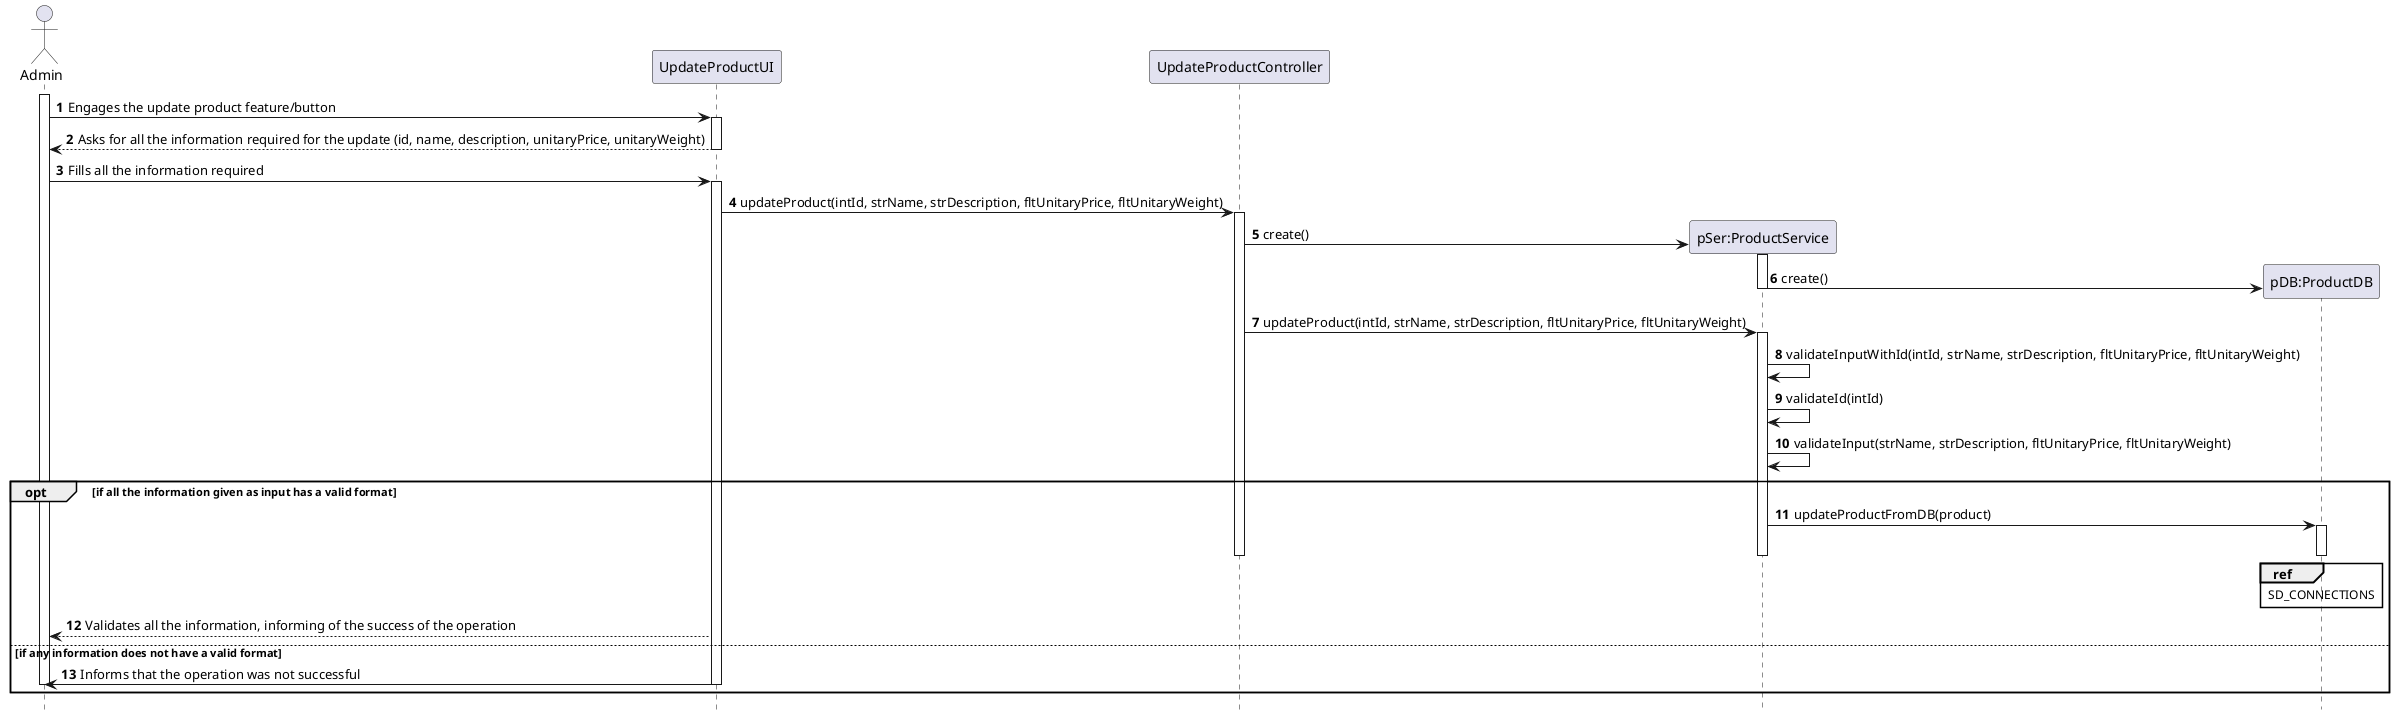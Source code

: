 @startuml
autonumber
hide footbox

actor "Admin" as U

participant "UpdateProductUI" as UI
participant "UpdateProductController" as CTRL
participant "pSer:ProductService" as SER
participant "pDB:ProductDB" as DB

activate U
U -> UI : Engages the update product feature/button
activate UI
UI --> U : Asks for all the information required for the update (id, name, description, unitaryPrice, unitaryWeight)
deactivate UI
U -> UI : Fills all the information required
activate UI
UI -> CTRL : updateProduct(intId, strName, strDescription, fltUnitaryPrice, fltUnitaryWeight)
activate CTRL
CTRL -> SER** : create()
activate SER
SER -> DB** : create()
deactivate SER
CTRL -> SER : updateProduct(intId, strName, strDescription, fltUnitaryPrice, fltUnitaryWeight)
activate SER
SER -> SER : validateInputWithId(intId, strName, strDescription, fltUnitaryPrice, fltUnitaryWeight)
SER -> SER : validateId(intId)
SER -> SER : validateInput(strName, strDescription, fltUnitaryPrice, fltUnitaryWeight)
opt if all the information given as input has a valid format
SER -> DB : updateProductFromDB(product)
activate DB
deactivate DB
ref over DB
SD_CONNECTIONS
end ref
deactivate SER
deactivate CTRL
deactivate CTRL
UI --> U : Validates all the information, informing of the success of the operation
else if any information does not have a valid format
UI -> U : Informs that the operation was not successful
deactivate UI
deactivate U
end opt

@enduml